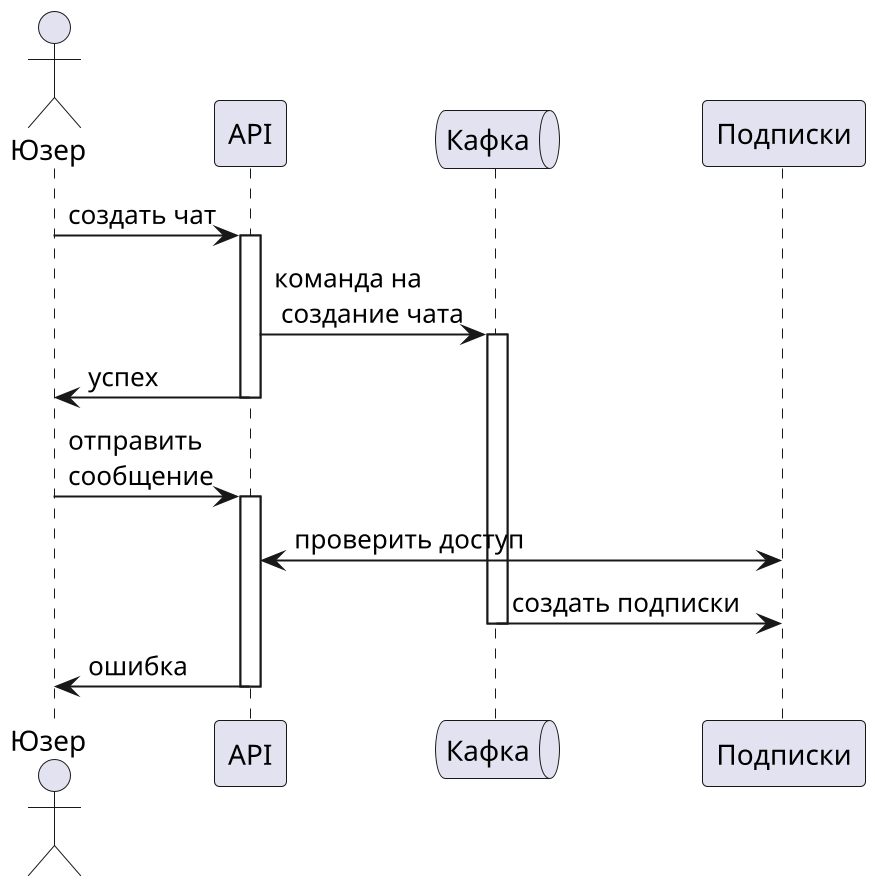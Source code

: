 @startuml
scale 2
actor Юзер as user
participant "API" as api
queue "Кафка" as kafka
participant "Подписки" as subscriptions


user -> api: создать чат
activate api
api -> kafka ++: команда на\n создание чата
user <- api: успех
deactivate api



user -> api: отправить\nсообщение
activate api
api <-> subscriptions: проверить доступ
kafka -> subscriptions --: создать подписки
user <- api: ошибка
deactivate api


@enduml
